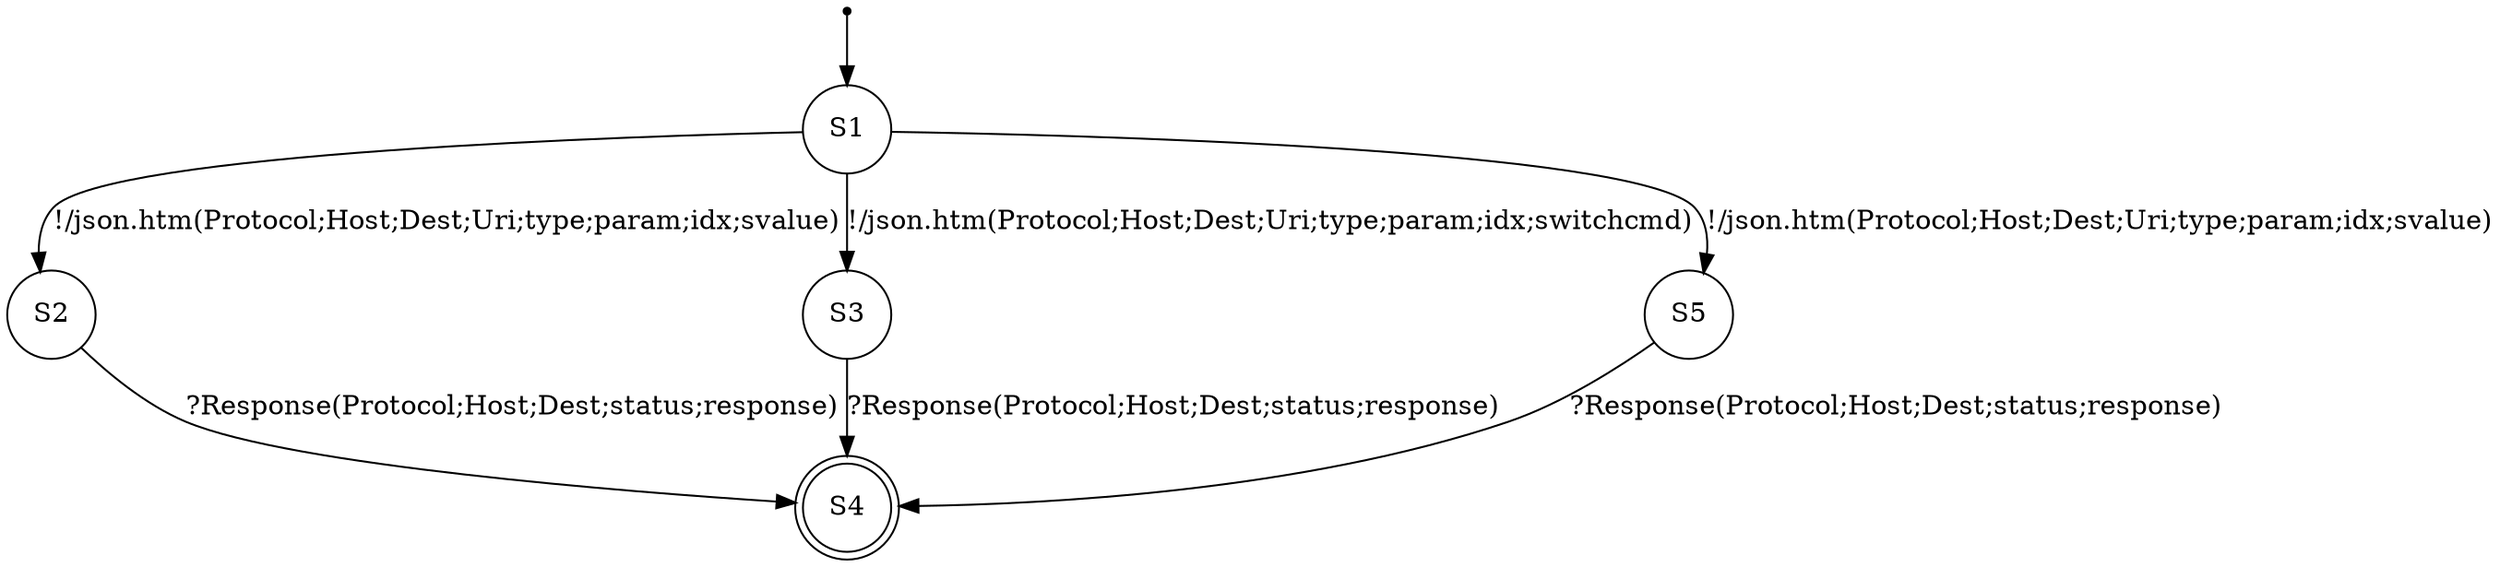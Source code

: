 digraph LTS {
S00[shape=point]
S1[label=S1,shape=circle];
S2[label=S2,shape=circle];
S3[label=S3,shape=circle];
S4[label=S4,shape=doublecircle];
S5[label=S5,shape=circle];
S00 -> S1
S1 -> S2[label ="!/json.htm(Protocol;Host;Dest;Uri;type;param;idx;svalue)"];
S1 -> S3[label ="!/json.htm(Protocol;Host;Dest;Uri;type;param;idx;switchcmd)"];
S1 -> S5[label ="!/json.htm(Protocol;Host;Dest;Uri;type;param;idx;svalue)"];
S2 -> S4[label ="?Response(Protocol;Host;Dest;status;response)"];
S3 -> S4[label ="?Response(Protocol;Host;Dest;status;response)"];
S5 -> S4[label ="?Response(Protocol;Host;Dest;status;response)"];
}
